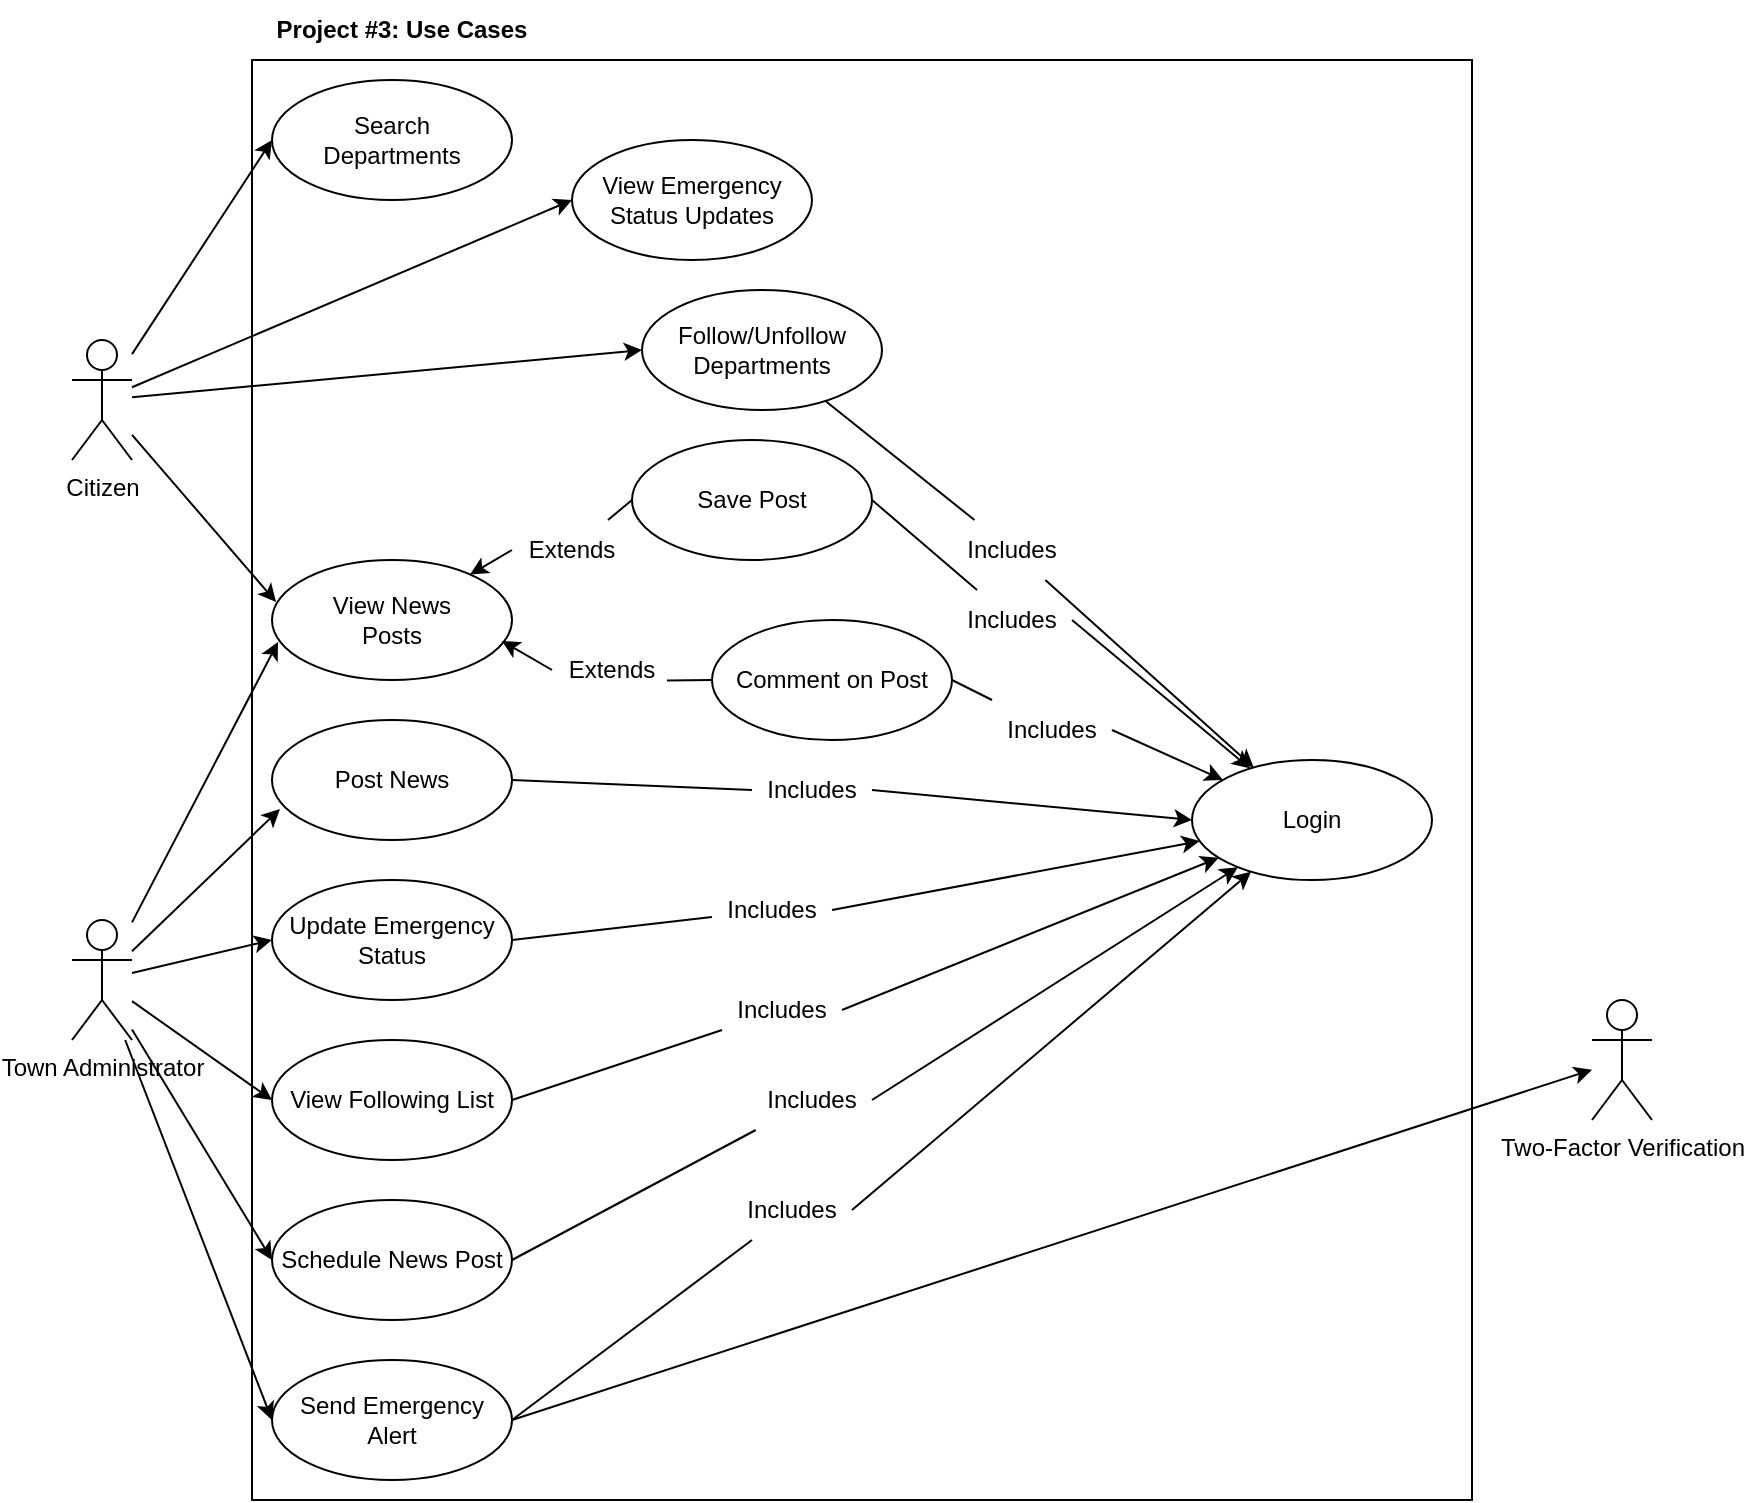 <mxfile version="20.4.0" type="github">
  <diagram id="IgEJmsLtar_JePGspQH6" name="Page-1">
    <mxGraphModel dx="1742" dy="564" grid="1" gridSize="10" guides="1" tooltips="1" connect="1" arrows="1" fold="1" page="1" pageScale="1" pageWidth="850" pageHeight="1100" math="0" shadow="0">
      <root>
        <mxCell id="0" />
        <mxCell id="1" parent="0" />
        <object label="Citizen" id="9chctVPXtjelHE0IT71e-2">
          <mxCell style="shape=umlActor;verticalLabelPosition=bottom;verticalAlign=top;html=1;outlineConnect=0;" vertex="1" parent="1">
            <mxGeometry x="20" y="180" width="30" height="60" as="geometry" />
          </mxCell>
        </object>
        <mxCell id="9chctVPXtjelHE0IT71e-3" value="Town Administrator" style="shape=umlActor;verticalLabelPosition=bottom;verticalAlign=top;html=1;outlineConnect=0;noLabel=0;metaEdit=0;" vertex="1" parent="1">
          <mxGeometry x="20" y="470" width="30" height="60" as="geometry" />
        </mxCell>
        <mxCell id="9chctVPXtjelHE0IT71e-6" value="" style="rounded=0;whiteSpace=wrap;html=1;" vertex="1" parent="1">
          <mxGeometry x="110" y="40" width="610" height="720" as="geometry" />
        </mxCell>
        <mxCell id="9chctVPXtjelHE0IT71e-7" value="&lt;b&gt;Project #3: Use Cases&lt;/b&gt;" style="text;html=1;strokeColor=none;fillColor=none;align=center;verticalAlign=middle;whiteSpace=wrap;rounded=0;" vertex="1" parent="1">
          <mxGeometry x="110" y="10" width="150" height="30" as="geometry" />
        </mxCell>
        <mxCell id="9chctVPXtjelHE0IT71e-8" value="" style="ellipse;whiteSpace=wrap;html=1;" vertex="1" parent="1">
          <mxGeometry x="120" y="290" width="120" height="60" as="geometry" />
        </mxCell>
        <mxCell id="9chctVPXtjelHE0IT71e-9" value="View News Posts" style="text;html=1;strokeColor=none;fillColor=none;align=center;verticalAlign=middle;whiteSpace=wrap;rounded=0;" vertex="1" parent="1">
          <mxGeometry x="145" y="305" width="70" height="30" as="geometry" />
        </mxCell>
        <mxCell id="9chctVPXtjelHE0IT71e-11" value="" style="ellipse;whiteSpace=wrap;html=1;" vertex="1" parent="1">
          <mxGeometry x="305" y="155" width="120" height="60" as="geometry" />
        </mxCell>
        <mxCell id="9chctVPXtjelHE0IT71e-12" value="" style="ellipse;whiteSpace=wrap;html=1;" vertex="1" parent="1">
          <mxGeometry x="270" y="80" width="120" height="60" as="geometry" />
        </mxCell>
        <mxCell id="9chctVPXtjelHE0IT71e-14" value="" style="ellipse;whiteSpace=wrap;html=1;" vertex="1" parent="1">
          <mxGeometry x="120" y="50" width="120" height="60" as="geometry" />
        </mxCell>
        <mxCell id="9chctVPXtjelHE0IT71e-15" value="Follow/Unfollow Departments" style="text;html=1;strokeColor=none;fillColor=none;align=center;verticalAlign=middle;whiteSpace=wrap;rounded=0;" vertex="1" parent="1">
          <mxGeometry x="325" y="170" width="80" height="30" as="geometry" />
        </mxCell>
        <mxCell id="9chctVPXtjelHE0IT71e-16" value="View Emergency Status Updates" style="text;html=1;strokeColor=none;fillColor=none;align=center;verticalAlign=middle;whiteSpace=wrap;rounded=0;" vertex="1" parent="1">
          <mxGeometry x="280" y="95" width="100" height="30" as="geometry" />
        </mxCell>
        <mxCell id="9chctVPXtjelHE0IT71e-17" value="Search Departments" style="text;html=1;strokeColor=none;fillColor=none;align=center;verticalAlign=middle;whiteSpace=wrap;rounded=0;" vertex="1" parent="1">
          <mxGeometry x="150" y="65" width="60" height="30" as="geometry" />
        </mxCell>
        <mxCell id="9chctVPXtjelHE0IT71e-19" value="" style="endArrow=classic;html=1;rounded=0;entryX=0;entryY=0.5;entryDx=0;entryDy=0;" edge="1" parent="1" source="9chctVPXtjelHE0IT71e-2" target="9chctVPXtjelHE0IT71e-12">
          <mxGeometry width="50" height="50" relative="1" as="geometry">
            <mxPoint x="80" y="190" as="sourcePoint" />
            <mxPoint x="120" y="150" as="targetPoint" />
          </mxGeometry>
        </mxCell>
        <mxCell id="9chctVPXtjelHE0IT71e-21" value="" style="endArrow=classic;html=1;rounded=0;entryX=0;entryY=0.5;entryDx=0;entryDy=0;" edge="1" parent="1" source="9chctVPXtjelHE0IT71e-2" target="9chctVPXtjelHE0IT71e-14">
          <mxGeometry width="50" height="50" relative="1" as="geometry">
            <mxPoint x="360" y="320" as="sourcePoint" />
            <mxPoint x="410" y="270" as="targetPoint" />
          </mxGeometry>
        </mxCell>
        <mxCell id="9chctVPXtjelHE0IT71e-22" value="" style="endArrow=classic;html=1;rounded=0;entryX=0;entryY=0.5;entryDx=0;entryDy=0;" edge="1" parent="1" source="9chctVPXtjelHE0IT71e-2" target="9chctVPXtjelHE0IT71e-11">
          <mxGeometry width="50" height="50" relative="1" as="geometry">
            <mxPoint x="360" y="320" as="sourcePoint" />
            <mxPoint x="410" y="270" as="targetPoint" />
          </mxGeometry>
        </mxCell>
        <mxCell id="9chctVPXtjelHE0IT71e-23" value="" style="endArrow=classic;html=1;rounded=0;entryX=0.017;entryY=0.35;entryDx=0;entryDy=0;entryPerimeter=0;" edge="1" parent="1" source="9chctVPXtjelHE0IT71e-2" target="9chctVPXtjelHE0IT71e-8">
          <mxGeometry width="50" height="50" relative="1" as="geometry">
            <mxPoint x="360" y="320" as="sourcePoint" />
            <mxPoint x="410" y="270" as="targetPoint" />
          </mxGeometry>
        </mxCell>
        <mxCell id="9chctVPXtjelHE0IT71e-24" value="" style="endArrow=classic;html=1;rounded=0;entryX=0.025;entryY=0.683;entryDx=0;entryDy=0;entryPerimeter=0;" edge="1" parent="1" source="9chctVPXtjelHE0IT71e-3" target="9chctVPXtjelHE0IT71e-8">
          <mxGeometry width="50" height="50" relative="1" as="geometry">
            <mxPoint x="360" y="320" as="sourcePoint" />
            <mxPoint x="410" y="270" as="targetPoint" />
          </mxGeometry>
        </mxCell>
        <mxCell id="9chctVPXtjelHE0IT71e-25" value="Post News" style="ellipse;whiteSpace=wrap;html=1;" vertex="1" parent="1">
          <mxGeometry x="120" y="370" width="120" height="60" as="geometry" />
        </mxCell>
        <mxCell id="9chctVPXtjelHE0IT71e-26" value="Update Emergency Status" style="ellipse;whiteSpace=wrap;html=1;" vertex="1" parent="1">
          <mxGeometry x="120" y="450" width="120" height="60" as="geometry" />
        </mxCell>
        <mxCell id="9chctVPXtjelHE0IT71e-27" value="View Following List" style="ellipse;whiteSpace=wrap;html=1;" vertex="1" parent="1">
          <mxGeometry x="120" y="530" width="120" height="60" as="geometry" />
        </mxCell>
        <mxCell id="9chctVPXtjelHE0IT71e-28" value="Schedule News Post" style="ellipse;whiteSpace=wrap;html=1;" vertex="1" parent="1">
          <mxGeometry x="120" y="610" width="120" height="60" as="geometry" />
        </mxCell>
        <mxCell id="9chctVPXtjelHE0IT71e-29" value="Send Emergency Alert" style="ellipse;whiteSpace=wrap;html=1;" vertex="1" parent="1">
          <mxGeometry x="120" y="690" width="120" height="60" as="geometry" />
        </mxCell>
        <mxCell id="9chctVPXtjelHE0IT71e-30" value="Save Post" style="ellipse;whiteSpace=wrap;html=1;" vertex="1" parent="1">
          <mxGeometry x="300" y="230" width="120" height="60" as="geometry" />
        </mxCell>
        <mxCell id="9chctVPXtjelHE0IT71e-31" value="Comment on Post" style="ellipse;whiteSpace=wrap;html=1;" vertex="1" parent="1">
          <mxGeometry x="340" y="320" width="120" height="60" as="geometry" />
        </mxCell>
        <mxCell id="9chctVPXtjelHE0IT71e-32" value="Login" style="ellipse;whiteSpace=wrap;html=1;" vertex="1" parent="1">
          <mxGeometry x="580" y="390" width="120" height="60" as="geometry" />
        </mxCell>
        <mxCell id="9chctVPXtjelHE0IT71e-34" value="" style="endArrow=classic;html=1;rounded=0;exitX=0;exitY=0.5;exitDx=0;exitDy=0;startArrow=none;" edge="1" parent="1" source="9chctVPXtjelHE0IT71e-79" target="9chctVPXtjelHE0IT71e-8">
          <mxGeometry width="50" height="50" relative="1" as="geometry">
            <mxPoint x="360" y="360" as="sourcePoint" />
            <mxPoint x="410" y="310" as="targetPoint" />
          </mxGeometry>
        </mxCell>
        <mxCell id="9chctVPXtjelHE0IT71e-35" value="" style="endArrow=classic;html=1;rounded=0;exitX=0;exitY=0.5;exitDx=0;exitDy=0;entryX=0.958;entryY=0.675;entryDx=0;entryDy=0;entryPerimeter=0;startArrow=none;" edge="1" parent="1" source="9chctVPXtjelHE0IT71e-81" target="9chctVPXtjelHE0IT71e-8">
          <mxGeometry width="50" height="50" relative="1" as="geometry">
            <mxPoint x="360" y="360" as="sourcePoint" />
            <mxPoint x="240" y="320" as="targetPoint" />
          </mxGeometry>
        </mxCell>
        <mxCell id="9chctVPXtjelHE0IT71e-37" value="" style="endArrow=classic;html=1;rounded=0;entryX=0.033;entryY=0.742;entryDx=0;entryDy=0;entryPerimeter=0;" edge="1" parent="1" source="9chctVPXtjelHE0IT71e-3" target="9chctVPXtjelHE0IT71e-25">
          <mxGeometry width="50" height="50" relative="1" as="geometry">
            <mxPoint x="360" y="400" as="sourcePoint" />
            <mxPoint x="410" y="350" as="targetPoint" />
          </mxGeometry>
        </mxCell>
        <mxCell id="9chctVPXtjelHE0IT71e-38" value="" style="endArrow=classic;html=1;rounded=0;entryX=0;entryY=0.5;entryDx=0;entryDy=0;" edge="1" parent="1" source="9chctVPXtjelHE0IT71e-3" target="9chctVPXtjelHE0IT71e-26">
          <mxGeometry width="50" height="50" relative="1" as="geometry">
            <mxPoint x="360" y="400" as="sourcePoint" />
            <mxPoint x="410" y="350" as="targetPoint" />
          </mxGeometry>
        </mxCell>
        <mxCell id="9chctVPXtjelHE0IT71e-39" value="" style="endArrow=classic;html=1;rounded=0;entryX=0;entryY=0.5;entryDx=0;entryDy=0;" edge="1" parent="1" source="9chctVPXtjelHE0IT71e-3" target="9chctVPXtjelHE0IT71e-27">
          <mxGeometry width="50" height="50" relative="1" as="geometry">
            <mxPoint x="370" y="410" as="sourcePoint" />
            <mxPoint x="420" y="360" as="targetPoint" />
          </mxGeometry>
        </mxCell>
        <mxCell id="9chctVPXtjelHE0IT71e-40" value="" style="endArrow=classic;html=1;rounded=0;entryX=0;entryY=0.5;entryDx=0;entryDy=0;" edge="1" parent="1" source="9chctVPXtjelHE0IT71e-3" target="9chctVPXtjelHE0IT71e-28">
          <mxGeometry width="50" height="50" relative="1" as="geometry">
            <mxPoint x="50" y="500" as="sourcePoint" />
            <mxPoint x="430" y="370" as="targetPoint" />
          </mxGeometry>
        </mxCell>
        <mxCell id="9chctVPXtjelHE0IT71e-41" value="" style="endArrow=classic;html=1;rounded=0;entryX=0;entryY=0.5;entryDx=0;entryDy=0;" edge="1" parent="1" source="9chctVPXtjelHE0IT71e-3" target="9chctVPXtjelHE0IT71e-29">
          <mxGeometry width="50" height="50" relative="1" as="geometry">
            <mxPoint x="390" y="430" as="sourcePoint" />
            <mxPoint x="440" y="380" as="targetPoint" />
          </mxGeometry>
        </mxCell>
        <mxCell id="9chctVPXtjelHE0IT71e-42" value="" style="endArrow=classic;html=1;rounded=0;exitX=1;exitY=0.5;exitDx=0;exitDy=0;entryX=0;entryY=0.5;entryDx=0;entryDy=0;startArrow=none;" edge="1" parent="1" source="9chctVPXtjelHE0IT71e-52" target="9chctVPXtjelHE0IT71e-32">
          <mxGeometry width="50" height="50" relative="1" as="geometry">
            <mxPoint x="400" y="440" as="sourcePoint" />
            <mxPoint x="450" y="390" as="targetPoint" />
          </mxGeometry>
        </mxCell>
        <mxCell id="9chctVPXtjelHE0IT71e-43" value="" style="endArrow=classic;html=1;rounded=0;exitX=1;exitY=0.5;exitDx=0;exitDy=0;startArrow=none;" edge="1" parent="1" source="9chctVPXtjelHE0IT71e-65" target="9chctVPXtjelHE0IT71e-32">
          <mxGeometry width="50" height="50" relative="1" as="geometry">
            <mxPoint x="410" y="450" as="sourcePoint" />
            <mxPoint x="460" y="400" as="targetPoint" />
          </mxGeometry>
        </mxCell>
        <mxCell id="9chctVPXtjelHE0IT71e-44" value="" style="endArrow=classic;html=1;rounded=0;exitX=1;exitY=0.5;exitDx=0;exitDy=0;startArrow=none;" edge="1" parent="1" source="9chctVPXtjelHE0IT71e-67" target="9chctVPXtjelHE0IT71e-32">
          <mxGeometry width="50" height="50" relative="1" as="geometry">
            <mxPoint x="420" y="460" as="sourcePoint" />
            <mxPoint x="470" y="410" as="targetPoint" />
          </mxGeometry>
        </mxCell>
        <mxCell id="9chctVPXtjelHE0IT71e-45" value="" style="endArrow=classic;html=1;rounded=0;exitX=1;exitY=0.5;exitDx=0;exitDy=0;startArrow=none;" edge="1" parent="1" source="9chctVPXtjelHE0IT71e-69" target="9chctVPXtjelHE0IT71e-32">
          <mxGeometry width="50" height="50" relative="1" as="geometry">
            <mxPoint x="430" y="470" as="sourcePoint" />
            <mxPoint x="480" y="420" as="targetPoint" />
          </mxGeometry>
        </mxCell>
        <mxCell id="9chctVPXtjelHE0IT71e-46" value="" style="endArrow=classic;html=1;rounded=0;exitX=1;exitY=0.5;exitDx=0;exitDy=0;startArrow=none;" edge="1" parent="1" source="9chctVPXtjelHE0IT71e-71" target="9chctVPXtjelHE0IT71e-32">
          <mxGeometry width="50" height="50" relative="1" as="geometry">
            <mxPoint x="440" y="480" as="sourcePoint" />
            <mxPoint x="490" y="430" as="targetPoint" />
          </mxGeometry>
        </mxCell>
        <mxCell id="9chctVPXtjelHE0IT71e-47" value="" style="endArrow=classic;html=1;rounded=0;exitX=1;exitY=0.5;exitDx=0;exitDy=0;startArrow=none;" edge="1" parent="1" source="9chctVPXtjelHE0IT71e-73" target="9chctVPXtjelHE0IT71e-32">
          <mxGeometry width="50" height="50" relative="1" as="geometry">
            <mxPoint x="450" y="490" as="sourcePoint" />
            <mxPoint x="500" y="440" as="targetPoint" />
          </mxGeometry>
        </mxCell>
        <mxCell id="9chctVPXtjelHE0IT71e-48" value="" style="endArrow=classic;html=1;rounded=0;exitX=1;exitY=0.5;exitDx=0;exitDy=0;startArrow=none;" edge="1" parent="1" source="9chctVPXtjelHE0IT71e-75" target="9chctVPXtjelHE0IT71e-32">
          <mxGeometry width="50" height="50" relative="1" as="geometry">
            <mxPoint x="460" y="500" as="sourcePoint" />
            <mxPoint x="510" y="450" as="targetPoint" />
          </mxGeometry>
        </mxCell>
        <mxCell id="9chctVPXtjelHE0IT71e-49" value="" style="endArrow=classic;html=1;rounded=0;startArrow=none;" edge="1" parent="1" source="9chctVPXtjelHE0IT71e-77" target="9chctVPXtjelHE0IT71e-32">
          <mxGeometry width="50" height="50" relative="1" as="geometry">
            <mxPoint x="470" y="510" as="sourcePoint" />
            <mxPoint x="520" y="460" as="targetPoint" />
          </mxGeometry>
        </mxCell>
        <mxCell id="9chctVPXtjelHE0IT71e-50" value="Two-Factor Verification" style="shape=umlActor;verticalLabelPosition=bottom;verticalAlign=top;html=1;outlineConnect=0;" vertex="1" parent="1">
          <mxGeometry x="780" y="510" width="30" height="60" as="geometry" />
        </mxCell>
        <mxCell id="9chctVPXtjelHE0IT71e-51" value="" style="endArrow=classic;html=1;rounded=0;exitX=1;exitY=0.5;exitDx=0;exitDy=0;" edge="1" parent="1" source="9chctVPXtjelHE0IT71e-29" target="9chctVPXtjelHE0IT71e-50">
          <mxGeometry width="50" height="50" relative="1" as="geometry">
            <mxPoint x="480" y="520" as="sourcePoint" />
            <mxPoint x="530" y="470" as="targetPoint" />
          </mxGeometry>
        </mxCell>
        <mxCell id="9chctVPXtjelHE0IT71e-52" value="Includes" style="text;html=1;strokeColor=none;fillColor=none;align=center;verticalAlign=middle;whiteSpace=wrap;rounded=0;" vertex="1" parent="1">
          <mxGeometry x="360" y="390" width="60" height="30" as="geometry" />
        </mxCell>
        <mxCell id="9chctVPXtjelHE0IT71e-64" value="" style="endArrow=none;html=1;rounded=0;exitX=1;exitY=0.5;exitDx=0;exitDy=0;entryX=0;entryY=0.5;entryDx=0;entryDy=0;" edge="1" parent="1" source="9chctVPXtjelHE0IT71e-25" target="9chctVPXtjelHE0IT71e-52">
          <mxGeometry width="50" height="50" relative="1" as="geometry">
            <mxPoint x="240" y="400" as="sourcePoint" />
            <mxPoint x="580" y="420" as="targetPoint" />
          </mxGeometry>
        </mxCell>
        <mxCell id="9chctVPXtjelHE0IT71e-65" value="Includes" style="text;html=1;strokeColor=none;fillColor=none;align=center;verticalAlign=middle;whiteSpace=wrap;rounded=0;" vertex="1" parent="1">
          <mxGeometry x="340" y="450" width="60" height="30" as="geometry" />
        </mxCell>
        <mxCell id="9chctVPXtjelHE0IT71e-66" value="" style="endArrow=none;html=1;rounded=0;exitX=1;exitY=0.5;exitDx=0;exitDy=0;" edge="1" parent="1" source="9chctVPXtjelHE0IT71e-26" target="9chctVPXtjelHE0IT71e-65">
          <mxGeometry width="50" height="50" relative="1" as="geometry">
            <mxPoint x="240" y="480" as="sourcePoint" />
            <mxPoint x="582.53" y="428.62" as="targetPoint" />
          </mxGeometry>
        </mxCell>
        <mxCell id="9chctVPXtjelHE0IT71e-67" value="Includes" style="text;html=1;strokeColor=none;fillColor=none;align=center;verticalAlign=middle;whiteSpace=wrap;rounded=0;" vertex="1" parent="1">
          <mxGeometry x="345" y="500" width="60" height="30" as="geometry" />
        </mxCell>
        <mxCell id="9chctVPXtjelHE0IT71e-68" value="" style="endArrow=none;html=1;rounded=0;exitX=1;exitY=0.5;exitDx=0;exitDy=0;" edge="1" parent="1" source="9chctVPXtjelHE0IT71e-27" target="9chctVPXtjelHE0IT71e-67">
          <mxGeometry width="50" height="50" relative="1" as="geometry">
            <mxPoint x="240" y="560" as="sourcePoint" />
            <mxPoint x="590.846" y="437.204" as="targetPoint" />
          </mxGeometry>
        </mxCell>
        <mxCell id="9chctVPXtjelHE0IT71e-69" value="Includes" style="text;html=1;strokeColor=none;fillColor=none;align=center;verticalAlign=middle;whiteSpace=wrap;rounded=0;" vertex="1" parent="1">
          <mxGeometry x="360" y="545" width="60" height="30" as="geometry" />
        </mxCell>
        <mxCell id="9chctVPXtjelHE0IT71e-70" value="" style="endArrow=none;html=1;rounded=0;exitX=1;exitY=0.5;exitDx=0;exitDy=0;" edge="1" parent="1" source="9chctVPXtjelHE0IT71e-28" target="9chctVPXtjelHE0IT71e-69">
          <mxGeometry width="50" height="50" relative="1" as="geometry">
            <mxPoint x="240" y="640" as="sourcePoint" />
            <mxPoint x="599.64" y="442.198" as="targetPoint" />
          </mxGeometry>
        </mxCell>
        <mxCell id="9chctVPXtjelHE0IT71e-71" value="Includes" style="text;html=1;strokeColor=none;fillColor=none;align=center;verticalAlign=middle;whiteSpace=wrap;rounded=0;" vertex="1" parent="1">
          <mxGeometry x="350" y="600" width="60" height="30" as="geometry" />
        </mxCell>
        <mxCell id="9chctVPXtjelHE0IT71e-72" value="" style="endArrow=none;html=1;rounded=0;exitX=1;exitY=0.5;exitDx=0;exitDy=0;" edge="1" parent="1" source="9chctVPXtjelHE0IT71e-29" target="9chctVPXtjelHE0IT71e-71">
          <mxGeometry width="50" height="50" relative="1" as="geometry">
            <mxPoint x="240" y="720" as="sourcePoint" />
            <mxPoint x="606.718" y="444.962" as="targetPoint" />
          </mxGeometry>
        </mxCell>
        <mxCell id="9chctVPXtjelHE0IT71e-73" value="Includes" style="text;html=1;strokeColor=none;fillColor=none;align=center;verticalAlign=middle;whiteSpace=wrap;rounded=0;" vertex="1" parent="1">
          <mxGeometry x="480" y="360" width="60" height="30" as="geometry" />
        </mxCell>
        <mxCell id="9chctVPXtjelHE0IT71e-74" value="" style="endArrow=none;html=1;rounded=0;exitX=1;exitY=0.5;exitDx=0;exitDy=0;" edge="1" parent="1" source="9chctVPXtjelHE0IT71e-31" target="9chctVPXtjelHE0IT71e-73">
          <mxGeometry width="50" height="50" relative="1" as="geometry">
            <mxPoint x="420" y="340" as="sourcePoint" />
            <mxPoint x="591.476" y="402.355" as="targetPoint" />
          </mxGeometry>
        </mxCell>
        <mxCell id="9chctVPXtjelHE0IT71e-75" value="Includes" style="text;html=1;strokeColor=none;fillColor=none;align=center;verticalAlign=middle;whiteSpace=wrap;rounded=0;" vertex="1" parent="1">
          <mxGeometry x="460" y="305" width="60" height="30" as="geometry" />
        </mxCell>
        <mxCell id="9chctVPXtjelHE0IT71e-76" value="" style="endArrow=none;html=1;rounded=0;exitX=1;exitY=0.5;exitDx=0;exitDy=0;" edge="1" parent="1" source="9chctVPXtjelHE0IT71e-30" target="9chctVPXtjelHE0IT71e-75">
          <mxGeometry width="50" height="50" relative="1" as="geometry">
            <mxPoint x="420" y="270" as="sourcePoint" />
            <mxPoint x="604.518" y="395.808" as="targetPoint" />
          </mxGeometry>
        </mxCell>
        <mxCell id="9chctVPXtjelHE0IT71e-77" value="Includes" style="text;html=1;strokeColor=none;fillColor=none;align=center;verticalAlign=middle;whiteSpace=wrap;rounded=0;" vertex="1" parent="1">
          <mxGeometry x="460" y="270" width="60" height="30" as="geometry" />
        </mxCell>
        <mxCell id="9chctVPXtjelHE0IT71e-78" value="" style="endArrow=none;html=1;rounded=0;" edge="1" parent="1" source="9chctVPXtjelHE0IT71e-11" target="9chctVPXtjelHE0IT71e-77">
          <mxGeometry width="50" height="50" relative="1" as="geometry">
            <mxPoint x="395.248" y="210.909" as="sourcePoint" />
            <mxPoint x="609.699" y="394.107" as="targetPoint" />
          </mxGeometry>
        </mxCell>
        <mxCell id="9chctVPXtjelHE0IT71e-79" value="Extends" style="text;html=1;strokeColor=none;fillColor=none;align=center;verticalAlign=middle;whiteSpace=wrap;rounded=0;labelBackgroundColor=none;" vertex="1" parent="1">
          <mxGeometry x="240" y="270" width="60" height="30" as="geometry" />
        </mxCell>
        <mxCell id="9chctVPXtjelHE0IT71e-80" value="" style="endArrow=none;html=1;rounded=0;exitX=0;exitY=0.5;exitDx=0;exitDy=0;" edge="1" parent="1" source="9chctVPXtjelHE0IT71e-30" target="9chctVPXtjelHE0IT71e-79">
          <mxGeometry width="50" height="50" relative="1" as="geometry">
            <mxPoint x="300" y="270" as="sourcePoint" />
            <mxPoint x="226.093" y="300.794" as="targetPoint" />
          </mxGeometry>
        </mxCell>
        <mxCell id="9chctVPXtjelHE0IT71e-81" value="Extends" style="text;html=1;strokeColor=none;fillColor=none;align=center;verticalAlign=middle;whiteSpace=wrap;rounded=0;labelBackgroundColor=none;" vertex="1" parent="1">
          <mxGeometry x="260" y="330" width="60" height="30" as="geometry" />
        </mxCell>
        <mxCell id="9chctVPXtjelHE0IT71e-82" value="" style="endArrow=none;html=1;rounded=0;exitX=0;exitY=0.5;exitDx=0;exitDy=0;entryX=0.958;entryY=0.675;entryDx=0;entryDy=0;entryPerimeter=0;" edge="1" parent="1" source="9chctVPXtjelHE0IT71e-31" target="9chctVPXtjelHE0IT71e-81">
          <mxGeometry width="50" height="50" relative="1" as="geometry">
            <mxPoint x="340" y="350" as="sourcePoint" />
            <mxPoint x="234.96" y="330.5" as="targetPoint" />
          </mxGeometry>
        </mxCell>
      </root>
    </mxGraphModel>
  </diagram>
</mxfile>
